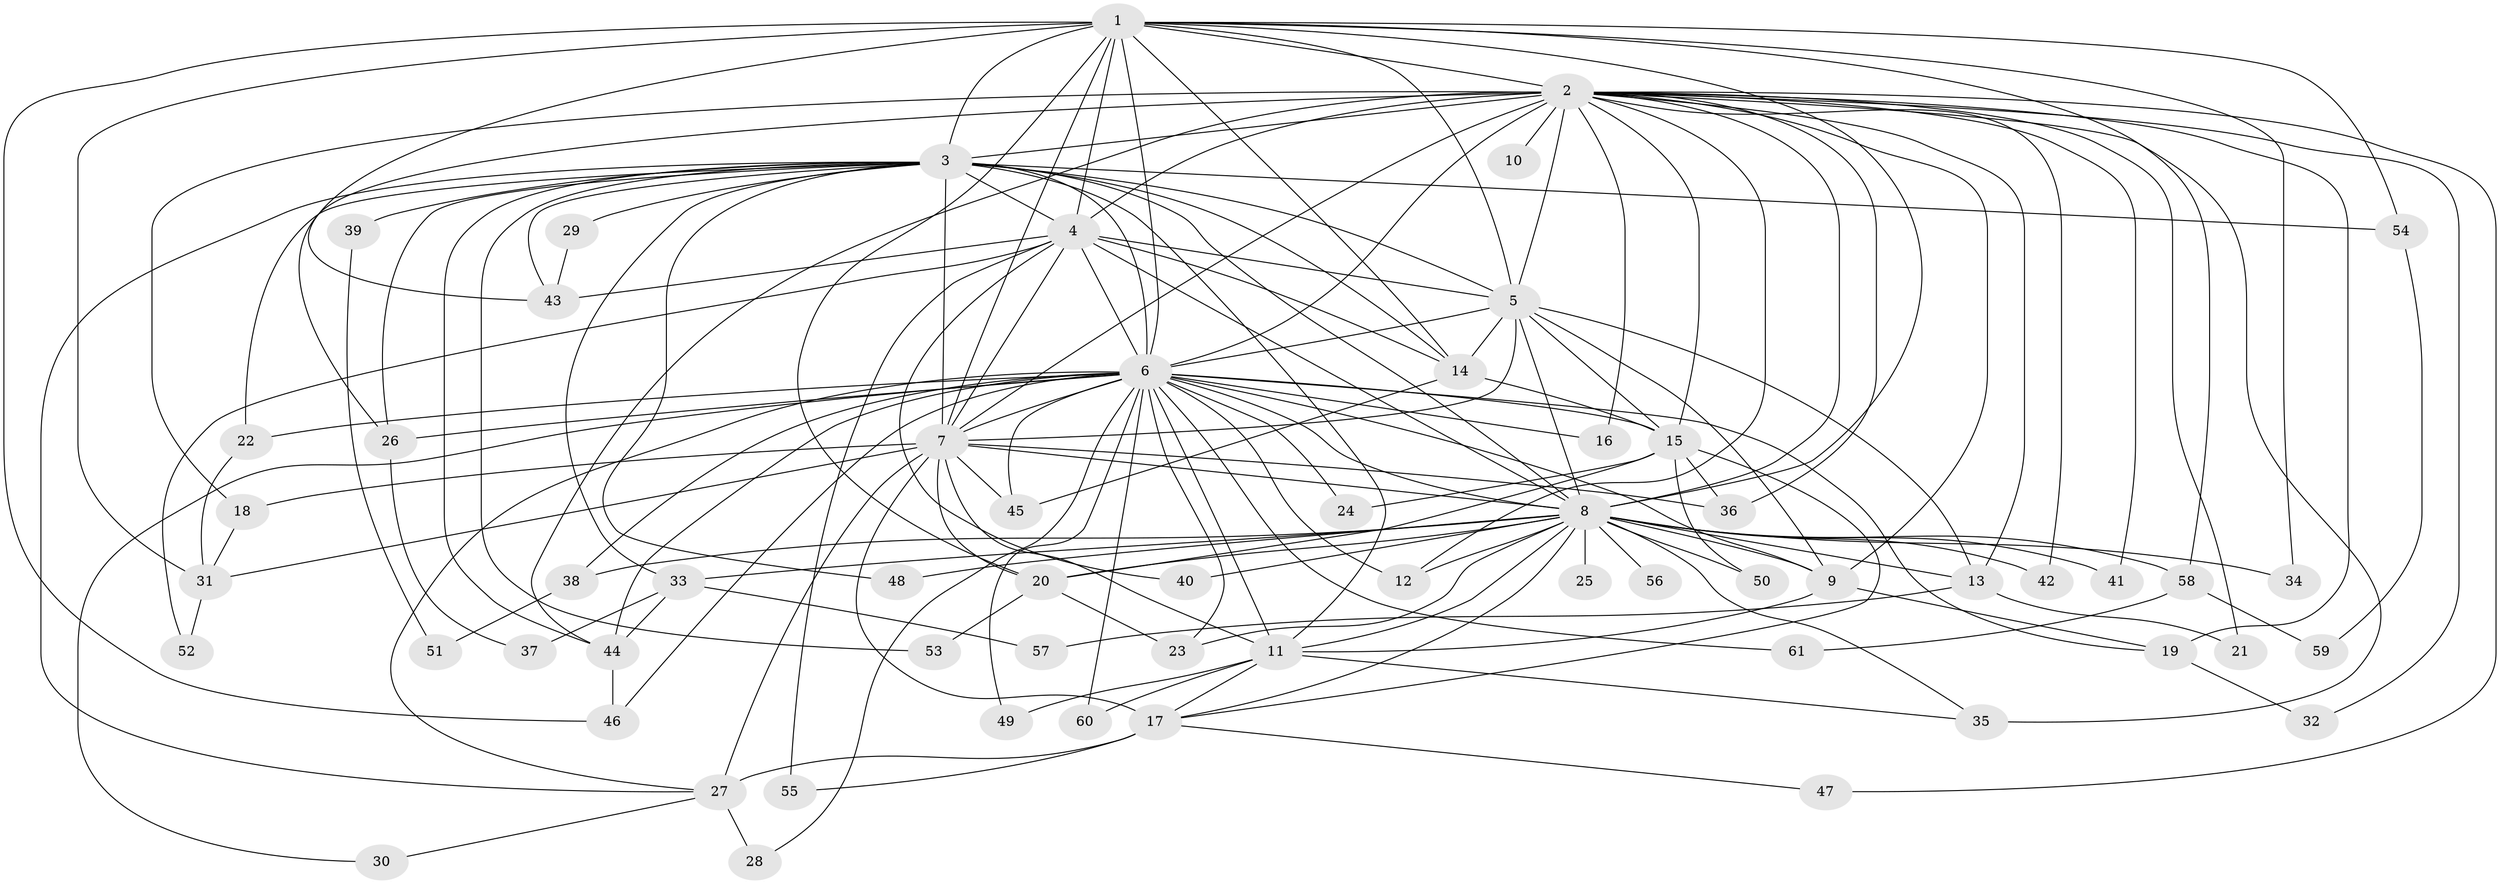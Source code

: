 // original degree distribution, {20: 0.01639344262295082, 26: 0.00819672131147541, 13: 0.00819672131147541, 16: 0.00819672131147541, 28: 0.00819672131147541, 25: 0.00819672131147541, 22: 0.00819672131147541, 19: 0.00819672131147541, 32: 0.00819672131147541, 4: 0.08196721311475409, 2: 0.5245901639344263, 8: 0.00819672131147541, 6: 0.01639344262295082, 3: 0.22131147540983606, 5: 0.040983606557377046, 9: 0.00819672131147541, 7: 0.01639344262295082}
// Generated by graph-tools (version 1.1) at 2025/34/03/09/25 02:34:57]
// undirected, 61 vertices, 159 edges
graph export_dot {
graph [start="1"]
  node [color=gray90,style=filled];
  1;
  2;
  3;
  4;
  5;
  6;
  7;
  8;
  9;
  10;
  11;
  12;
  13;
  14;
  15;
  16;
  17;
  18;
  19;
  20;
  21;
  22;
  23;
  24;
  25;
  26;
  27;
  28;
  29;
  30;
  31;
  32;
  33;
  34;
  35;
  36;
  37;
  38;
  39;
  40;
  41;
  42;
  43;
  44;
  45;
  46;
  47;
  48;
  49;
  50;
  51;
  52;
  53;
  54;
  55;
  56;
  57;
  58;
  59;
  60;
  61;
  1 -- 2 [weight=2.0];
  1 -- 3 [weight=3.0];
  1 -- 4 [weight=1.0];
  1 -- 5 [weight=1.0];
  1 -- 6 [weight=2.0];
  1 -- 7 [weight=2.0];
  1 -- 8 [weight=1.0];
  1 -- 14 [weight=1.0];
  1 -- 20 [weight=1.0];
  1 -- 31 [weight=1.0];
  1 -- 34 [weight=1.0];
  1 -- 43 [weight=1.0];
  1 -- 46 [weight=1.0];
  1 -- 54 [weight=1.0];
  1 -- 58 [weight=1.0];
  2 -- 3 [weight=3.0];
  2 -- 4 [weight=2.0];
  2 -- 5 [weight=3.0];
  2 -- 6 [weight=5.0];
  2 -- 7 [weight=3.0];
  2 -- 8 [weight=3.0];
  2 -- 9 [weight=1.0];
  2 -- 10 [weight=4.0];
  2 -- 12 [weight=2.0];
  2 -- 13 [weight=1.0];
  2 -- 15 [weight=2.0];
  2 -- 16 [weight=1.0];
  2 -- 18 [weight=1.0];
  2 -- 19 [weight=2.0];
  2 -- 21 [weight=1.0];
  2 -- 26 [weight=1.0];
  2 -- 32 [weight=1.0];
  2 -- 35 [weight=2.0];
  2 -- 36 [weight=1.0];
  2 -- 41 [weight=1.0];
  2 -- 42 [weight=1.0];
  2 -- 44 [weight=1.0];
  2 -- 47 [weight=1.0];
  3 -- 4 [weight=2.0];
  3 -- 5 [weight=12.0];
  3 -- 6 [weight=3.0];
  3 -- 7 [weight=1.0];
  3 -- 8 [weight=2.0];
  3 -- 11 [weight=1.0];
  3 -- 14 [weight=1.0];
  3 -- 22 [weight=1.0];
  3 -- 26 [weight=2.0];
  3 -- 27 [weight=1.0];
  3 -- 29 [weight=4.0];
  3 -- 33 [weight=2.0];
  3 -- 39 [weight=2.0];
  3 -- 43 [weight=1.0];
  3 -- 44 [weight=1.0];
  3 -- 48 [weight=1.0];
  3 -- 53 [weight=1.0];
  3 -- 54 [weight=1.0];
  4 -- 5 [weight=1.0];
  4 -- 6 [weight=3.0];
  4 -- 7 [weight=1.0];
  4 -- 8 [weight=1.0];
  4 -- 14 [weight=1.0];
  4 -- 40 [weight=1.0];
  4 -- 43 [weight=1.0];
  4 -- 52 [weight=1.0];
  4 -- 55 [weight=1.0];
  5 -- 6 [weight=2.0];
  5 -- 7 [weight=1.0];
  5 -- 8 [weight=2.0];
  5 -- 9 [weight=1.0];
  5 -- 13 [weight=3.0];
  5 -- 14 [weight=1.0];
  5 -- 15 [weight=1.0];
  6 -- 7 [weight=2.0];
  6 -- 8 [weight=2.0];
  6 -- 9 [weight=1.0];
  6 -- 11 [weight=1.0];
  6 -- 12 [weight=1.0];
  6 -- 15 [weight=1.0];
  6 -- 16 [weight=1.0];
  6 -- 19 [weight=1.0];
  6 -- 22 [weight=1.0];
  6 -- 23 [weight=1.0];
  6 -- 24 [weight=1.0];
  6 -- 26 [weight=1.0];
  6 -- 27 [weight=2.0];
  6 -- 28 [weight=1.0];
  6 -- 30 [weight=1.0];
  6 -- 38 [weight=1.0];
  6 -- 44 [weight=1.0];
  6 -- 45 [weight=2.0];
  6 -- 46 [weight=1.0];
  6 -- 49 [weight=1.0];
  6 -- 60 [weight=1.0];
  6 -- 61 [weight=1.0];
  7 -- 8 [weight=1.0];
  7 -- 11 [weight=1.0];
  7 -- 17 [weight=1.0];
  7 -- 18 [weight=1.0];
  7 -- 20 [weight=1.0];
  7 -- 27 [weight=1.0];
  7 -- 31 [weight=1.0];
  7 -- 36 [weight=1.0];
  7 -- 45 [weight=1.0];
  8 -- 9 [weight=1.0];
  8 -- 11 [weight=1.0];
  8 -- 12 [weight=1.0];
  8 -- 13 [weight=1.0];
  8 -- 17 [weight=1.0];
  8 -- 20 [weight=1.0];
  8 -- 23 [weight=1.0];
  8 -- 25 [weight=1.0];
  8 -- 33 [weight=1.0];
  8 -- 34 [weight=1.0];
  8 -- 35 [weight=1.0];
  8 -- 38 [weight=1.0];
  8 -- 40 [weight=1.0];
  8 -- 41 [weight=1.0];
  8 -- 42 [weight=1.0];
  8 -- 48 [weight=1.0];
  8 -- 50 [weight=1.0];
  8 -- 56 [weight=1.0];
  8 -- 58 [weight=1.0];
  9 -- 11 [weight=1.0];
  9 -- 19 [weight=1.0];
  11 -- 17 [weight=1.0];
  11 -- 35 [weight=1.0];
  11 -- 49 [weight=1.0];
  11 -- 60 [weight=1.0];
  13 -- 21 [weight=1.0];
  13 -- 57 [weight=1.0];
  14 -- 15 [weight=1.0];
  14 -- 45 [weight=3.0];
  15 -- 17 [weight=1.0];
  15 -- 20 [weight=1.0];
  15 -- 24 [weight=1.0];
  15 -- 36 [weight=1.0];
  15 -- 50 [weight=1.0];
  17 -- 27 [weight=4.0];
  17 -- 47 [weight=1.0];
  17 -- 55 [weight=1.0];
  18 -- 31 [weight=1.0];
  19 -- 32 [weight=1.0];
  20 -- 23 [weight=2.0];
  20 -- 53 [weight=1.0];
  22 -- 31 [weight=1.0];
  26 -- 37 [weight=1.0];
  27 -- 28 [weight=1.0];
  27 -- 30 [weight=1.0];
  29 -- 43 [weight=1.0];
  31 -- 52 [weight=1.0];
  33 -- 37 [weight=1.0];
  33 -- 44 [weight=1.0];
  33 -- 57 [weight=1.0];
  38 -- 51 [weight=1.0];
  39 -- 51 [weight=1.0];
  44 -- 46 [weight=1.0];
  54 -- 59 [weight=1.0];
  58 -- 59 [weight=1.0];
  58 -- 61 [weight=1.0];
}
